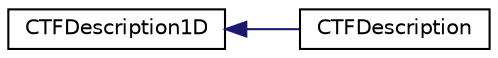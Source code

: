 digraph "Graphical Class Hierarchy"
{
  edge [fontname="Helvetica",fontsize="10",labelfontname="Helvetica",labelfontsize="10"];
  node [fontname="Helvetica",fontsize="10",shape=record];
  rankdir="LR";
  Node0 [label="CTFDescription1D",height=0.2,width=0.4,color="black", fillcolor="white", style="filled",URL="$classCTFDescription1D.html"];
  Node0 -> Node1 [dir="back",color="midnightblue",fontsize="10",style="solid",fontname="Helvetica"];
  Node1 [label="CTFDescription",height=0.2,width=0.4,color="black", fillcolor="white", style="filled",URL="$classCTFDescription.html"];
}
